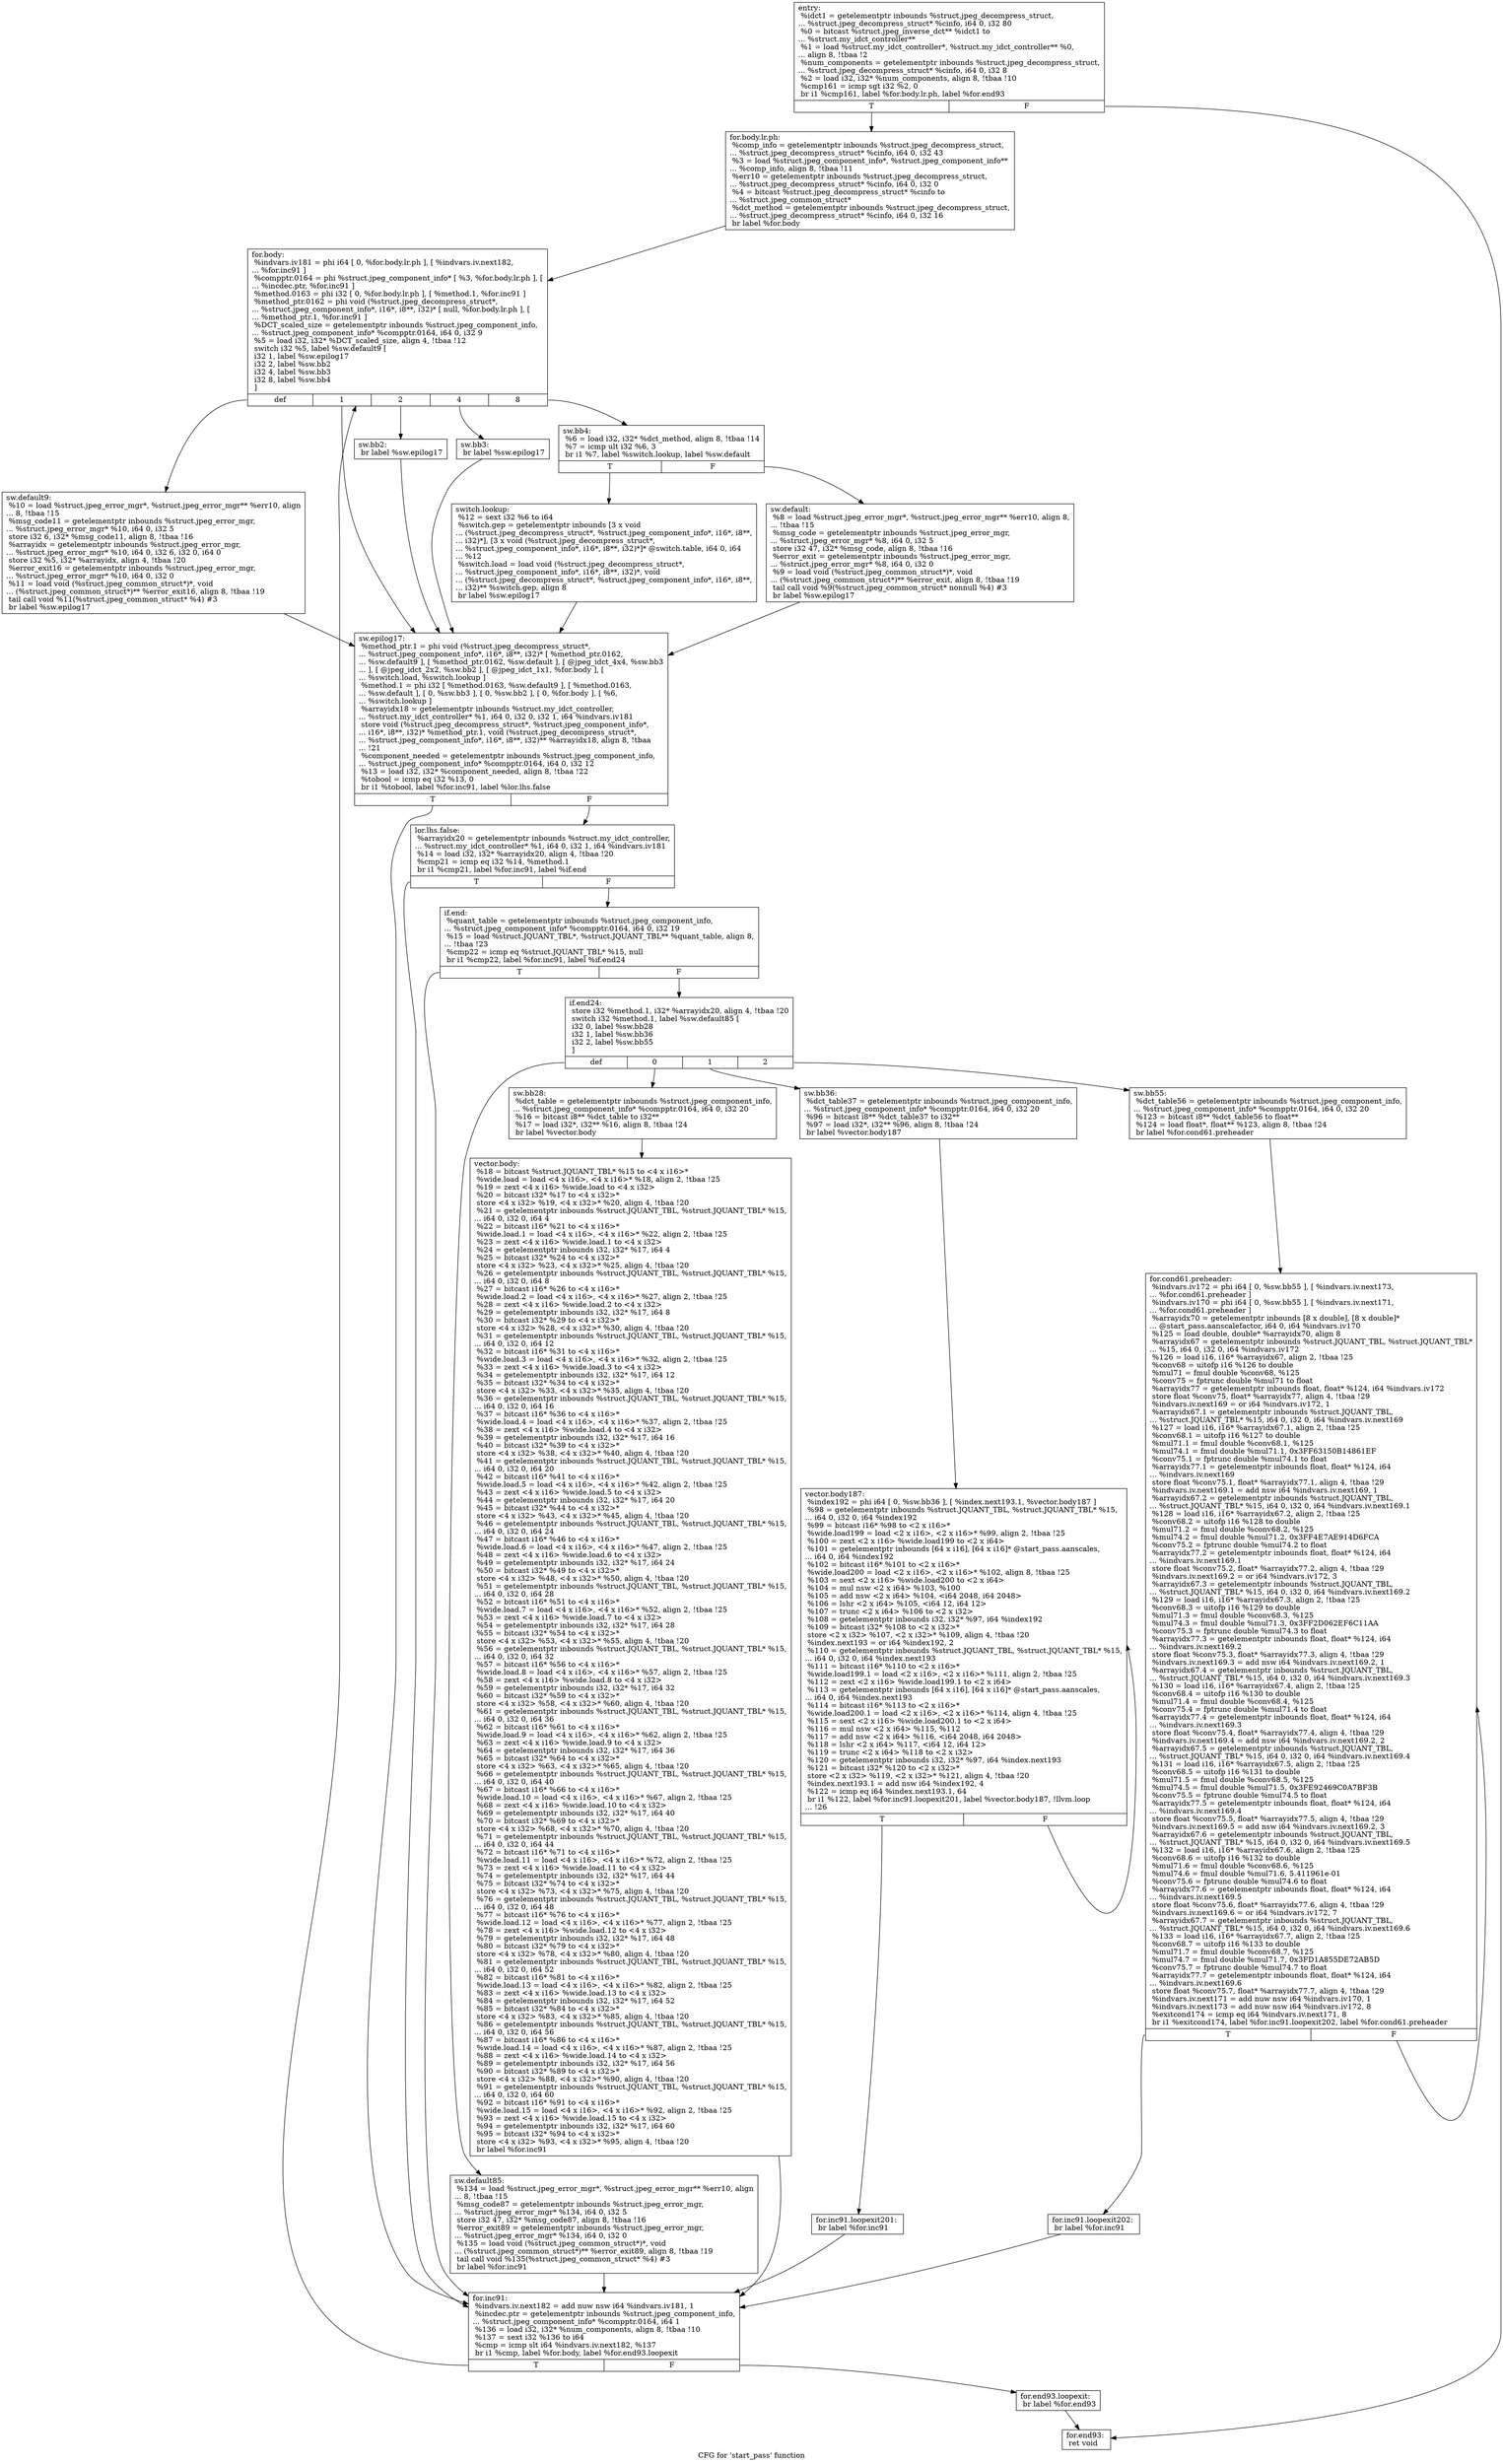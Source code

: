 digraph "CFG for 'start_pass' function" {
	label="CFG for 'start_pass' function";

	Node0x585fbe0 [shape=record,label="{entry:\l  %idct1 = getelementptr inbounds %struct.jpeg_decompress_struct,\l... %struct.jpeg_decompress_struct* %cinfo, i64 0, i32 80\l  %0 = bitcast %struct.jpeg_inverse_dct** %idct1 to\l... %struct.my_idct_controller**\l  %1 = load %struct.my_idct_controller*, %struct.my_idct_controller** %0,\l... align 8, !tbaa !2\l  %num_components = getelementptr inbounds %struct.jpeg_decompress_struct,\l... %struct.jpeg_decompress_struct* %cinfo, i64 0, i32 8\l  %2 = load i32, i32* %num_components, align 8, !tbaa !10\l  %cmp161 = icmp sgt i32 %2, 0\l  br i1 %cmp161, label %for.body.lr.ph, label %for.end93\l|{<s0>T|<s1>F}}"];
	Node0x585fbe0:s0 -> Node0x58604e0;
	Node0x585fbe0:s1 -> Node0x5860590;
	Node0x58604e0 [shape=record,label="{for.body.lr.ph:                                   \l  %comp_info = getelementptr inbounds %struct.jpeg_decompress_struct,\l... %struct.jpeg_decompress_struct* %cinfo, i64 0, i32 43\l  %3 = load %struct.jpeg_component_info*, %struct.jpeg_component_info**\l... %comp_info, align 8, !tbaa !11\l  %err10 = getelementptr inbounds %struct.jpeg_decompress_struct,\l... %struct.jpeg_decompress_struct* %cinfo, i64 0, i32 0\l  %4 = bitcast %struct.jpeg_decompress_struct* %cinfo to\l... %struct.jpeg_common_struct*\l  %dct_method = getelementptr inbounds %struct.jpeg_decompress_struct,\l... %struct.jpeg_decompress_struct* %cinfo, i64 0, i32 16\l  br label %for.body\l}"];
	Node0x58604e0 -> Node0x5861030;
	Node0x5861030 [shape=record,label="{for.body:                                         \l  %indvars.iv181 = phi i64 [ 0, %for.body.lr.ph ], [ %indvars.iv.next182,\l... %for.inc91 ]\l  %compptr.0164 = phi %struct.jpeg_component_info* [ %3, %for.body.lr.ph ], [\l... %incdec.ptr, %for.inc91 ]\l  %method.0163 = phi i32 [ 0, %for.body.lr.ph ], [ %method.1, %for.inc91 ]\l  %method_ptr.0162 = phi void (%struct.jpeg_decompress_struct*,\l... %struct.jpeg_component_info*, i16*, i8**, i32)* [ null, %for.body.lr.ph ], [\l... %method_ptr.1, %for.inc91 ]\l  %DCT_scaled_size = getelementptr inbounds %struct.jpeg_component_info,\l... %struct.jpeg_component_info* %compptr.0164, i64 0, i32 9\l  %5 = load i32, i32* %DCT_scaled_size, align 4, !tbaa !12\l  switch i32 %5, label %sw.default9 [\l    i32 1, label %sw.epilog17\l    i32 2, label %sw.bb2\l    i32 4, label %sw.bb3\l    i32 8, label %sw.bb4\l  ]\l|{<s0>def|<s1>1|<s2>2|<s3>4|<s4>8}}"];
	Node0x5861030:s0 -> Node0x5862480;
	Node0x5861030:s1 -> Node0x5862560;
	Node0x5861030:s2 -> Node0x5862680;
	Node0x5861030:s3 -> Node0x5862790;
	Node0x5861030:s4 -> Node0x5862860;
	Node0x5862680 [shape=record,label="{sw.bb2:                                           \l  br label %sw.epilog17\l}"];
	Node0x5862680 -> Node0x5862560;
	Node0x5862790 [shape=record,label="{sw.bb3:                                           \l  br label %sw.epilog17\l}"];
	Node0x5862790 -> Node0x5862560;
	Node0x5862860 [shape=record,label="{sw.bb4:                                           \l  %6 = load i32, i32* %dct_method, align 8, !tbaa !14\l  %7 = icmp ult i32 %6, 3\l  br i1 %7, label %switch.lookup, label %sw.default\l|{<s0>T|<s1>F}}"];
	Node0x5862860:s0 -> Node0x5862c80;
	Node0x5862860:s1 -> Node0x5862d60;
	Node0x5862d60 [shape=record,label="{sw.default:                                       \l  %8 = load %struct.jpeg_error_mgr*, %struct.jpeg_error_mgr** %err10, align 8,\l... !tbaa !15\l  %msg_code = getelementptr inbounds %struct.jpeg_error_mgr,\l... %struct.jpeg_error_mgr* %8, i64 0, i32 5\l  store i32 47, i32* %msg_code, align 8, !tbaa !16\l  %error_exit = getelementptr inbounds %struct.jpeg_error_mgr,\l... %struct.jpeg_error_mgr* %8, i64 0, i32 0\l  %9 = load void (%struct.jpeg_common_struct*)*, void\l... (%struct.jpeg_common_struct*)** %error_exit, align 8, !tbaa !19\l  tail call void %9(%struct.jpeg_common_struct* nonnull %4) #3\l  br label %sw.epilog17\l}"];
	Node0x5862d60 -> Node0x5862560;
	Node0x5862480 [shape=record,label="{sw.default9:                                      \l  %10 = load %struct.jpeg_error_mgr*, %struct.jpeg_error_mgr** %err10, align\l... 8, !tbaa !15\l  %msg_code11 = getelementptr inbounds %struct.jpeg_error_mgr,\l... %struct.jpeg_error_mgr* %10, i64 0, i32 5\l  store i32 6, i32* %msg_code11, align 8, !tbaa !16\l  %arrayidx = getelementptr inbounds %struct.jpeg_error_mgr,\l... %struct.jpeg_error_mgr* %10, i64 0, i32 6, i32 0, i64 0\l  store i32 %5, i32* %arrayidx, align 4, !tbaa !20\l  %error_exit16 = getelementptr inbounds %struct.jpeg_error_mgr,\l... %struct.jpeg_error_mgr* %10, i64 0, i32 0\l  %11 = load void (%struct.jpeg_common_struct*)*, void\l... (%struct.jpeg_common_struct*)** %error_exit16, align 8, !tbaa !19\l  tail call void %11(%struct.jpeg_common_struct* %4) #3\l  br label %sw.epilog17\l}"];
	Node0x5862480 -> Node0x5862560;
	Node0x5862c80 [shape=record,label="{switch.lookup:                                    \l  %12 = sext i32 %6 to i64\l  %switch.gep = getelementptr inbounds [3 x void\l... (%struct.jpeg_decompress_struct*, %struct.jpeg_component_info*, i16*, i8**,\l... i32)*], [3 x void (%struct.jpeg_decompress_struct*,\l... %struct.jpeg_component_info*, i16*, i8**, i32)*]* @switch.table, i64 0, i64\l... %12\l  %switch.load = load void (%struct.jpeg_decompress_struct*,\l... %struct.jpeg_component_info*, i16*, i8**, i32)*, void\l... (%struct.jpeg_decompress_struct*, %struct.jpeg_component_info*, i16*, i8**,\l... i32)** %switch.gep, align 8\l  br label %sw.epilog17\l}"];
	Node0x5862c80 -> Node0x5862560;
	Node0x5862560 [shape=record,label="{sw.epilog17:                                      \l  %method_ptr.1 = phi void (%struct.jpeg_decompress_struct*,\l... %struct.jpeg_component_info*, i16*, i8**, i32)* [ %method_ptr.0162,\l... %sw.default9 ], [ %method_ptr.0162, %sw.default ], [ @jpeg_idct_4x4, %sw.bb3\l... ], [ @jpeg_idct_2x2, %sw.bb2 ], [ @jpeg_idct_1x1, %for.body ], [\l... %switch.load, %switch.lookup ]\l  %method.1 = phi i32 [ %method.0163, %sw.default9 ], [ %method.0163,\l... %sw.default ], [ 0, %sw.bb3 ], [ 0, %sw.bb2 ], [ 0, %for.body ], [ %6,\l... %switch.lookup ]\l  %arrayidx18 = getelementptr inbounds %struct.my_idct_controller,\l... %struct.my_idct_controller* %1, i64 0, i32 0, i32 1, i64 %indvars.iv181\l  store void (%struct.jpeg_decompress_struct*, %struct.jpeg_component_info*,\l... i16*, i8**, i32)* %method_ptr.1, void (%struct.jpeg_decompress_struct*,\l... %struct.jpeg_component_info*, i16*, i8**, i32)** %arrayidx18, align 8, !tbaa\l... !21\l  %component_needed = getelementptr inbounds %struct.jpeg_component_info,\l... %struct.jpeg_component_info* %compptr.0164, i64 0, i32 12\l  %13 = load i32, i32* %component_needed, align 8, !tbaa !22\l  %tobool = icmp eq i32 %13, 0\l  br i1 %tobool, label %for.inc91, label %lor.lhs.false\l|{<s0>T|<s1>F}}"];
	Node0x5862560:s0 -> Node0x5861230;
	Node0x5862560:s1 -> Node0x58669c0;
	Node0x58669c0 [shape=record,label="{lor.lhs.false:                                    \l  %arrayidx20 = getelementptr inbounds %struct.my_idct_controller,\l... %struct.my_idct_controller* %1, i64 0, i32 1, i64 %indvars.iv181\l  %14 = load i32, i32* %arrayidx20, align 4, !tbaa !20\l  %cmp21 = icmp eq i32 %14, %method.1\l  br i1 %cmp21, label %for.inc91, label %if.end\l|{<s0>T|<s1>F}}"];
	Node0x58669c0:s0 -> Node0x5861230;
	Node0x58669c0:s1 -> Node0x5866c60;
	Node0x5866c60 [shape=record,label="{if.end:                                           \l  %quant_table = getelementptr inbounds %struct.jpeg_component_info,\l... %struct.jpeg_component_info* %compptr.0164, i64 0, i32 19\l  %15 = load %struct.JQUANT_TBL*, %struct.JQUANT_TBL** %quant_table, align 8,\l... !tbaa !23\l  %cmp22 = icmp eq %struct.JQUANT_TBL* %15, null\l  br i1 %cmp22, label %for.inc91, label %if.end24\l|{<s0>T|<s1>F}}"];
	Node0x5866c60:s0 -> Node0x5861230;
	Node0x5866c60:s1 -> Node0x58670d0;
	Node0x58670d0 [shape=record,label="{if.end24:                                         \l  store i32 %method.1, i32* %arrayidx20, align 4, !tbaa !20\l  switch i32 %method.1, label %sw.default85 [\l    i32 0, label %sw.bb28\l    i32 1, label %sw.bb36\l    i32 2, label %sw.bb55\l  ]\l|{<s0>def|<s1>0|<s2>1|<s3>2}}"];
	Node0x58670d0:s0 -> Node0x58672c0;
	Node0x58670d0:s1 -> Node0x5867340;
	Node0x58670d0:s2 -> Node0x5867410;
	Node0x58670d0:s3 -> Node0x58674e0;
	Node0x5867340 [shape=record,label="{sw.bb28:                                          \l  %dct_table = getelementptr inbounds %struct.jpeg_component_info,\l... %struct.jpeg_component_info* %compptr.0164, i64 0, i32 20\l  %16 = bitcast i8** %dct_table to i32**\l  %17 = load i32*, i32** %16, align 8, !tbaa !24\l  br label %vector.body\l}"];
	Node0x5867340 -> Node0x5867ed0;
	Node0x5867ed0 [shape=record,label="{vector.body:                                      \l  %18 = bitcast %struct.JQUANT_TBL* %15 to \<4 x i16\>*\l  %wide.load = load \<4 x i16\>, \<4 x i16\>* %18, align 2, !tbaa !25\l  %19 = zext \<4 x i16\> %wide.load to \<4 x i32\>\l  %20 = bitcast i32* %17 to \<4 x i32\>*\l  store \<4 x i32\> %19, \<4 x i32\>* %20, align 4, !tbaa !20\l  %21 = getelementptr inbounds %struct.JQUANT_TBL, %struct.JQUANT_TBL* %15,\l... i64 0, i32 0, i64 4\l  %22 = bitcast i16* %21 to \<4 x i16\>*\l  %wide.load.1 = load \<4 x i16\>, \<4 x i16\>* %22, align 2, !tbaa !25\l  %23 = zext \<4 x i16\> %wide.load.1 to \<4 x i32\>\l  %24 = getelementptr inbounds i32, i32* %17, i64 4\l  %25 = bitcast i32* %24 to \<4 x i32\>*\l  store \<4 x i32\> %23, \<4 x i32\>* %25, align 4, !tbaa !20\l  %26 = getelementptr inbounds %struct.JQUANT_TBL, %struct.JQUANT_TBL* %15,\l... i64 0, i32 0, i64 8\l  %27 = bitcast i16* %26 to \<4 x i16\>*\l  %wide.load.2 = load \<4 x i16\>, \<4 x i16\>* %27, align 2, !tbaa !25\l  %28 = zext \<4 x i16\> %wide.load.2 to \<4 x i32\>\l  %29 = getelementptr inbounds i32, i32* %17, i64 8\l  %30 = bitcast i32* %29 to \<4 x i32\>*\l  store \<4 x i32\> %28, \<4 x i32\>* %30, align 4, !tbaa !20\l  %31 = getelementptr inbounds %struct.JQUANT_TBL, %struct.JQUANT_TBL* %15,\l... i64 0, i32 0, i64 12\l  %32 = bitcast i16* %31 to \<4 x i16\>*\l  %wide.load.3 = load \<4 x i16\>, \<4 x i16\>* %32, align 2, !tbaa !25\l  %33 = zext \<4 x i16\> %wide.load.3 to \<4 x i32\>\l  %34 = getelementptr inbounds i32, i32* %17, i64 12\l  %35 = bitcast i32* %34 to \<4 x i32\>*\l  store \<4 x i32\> %33, \<4 x i32\>* %35, align 4, !tbaa !20\l  %36 = getelementptr inbounds %struct.JQUANT_TBL, %struct.JQUANT_TBL* %15,\l... i64 0, i32 0, i64 16\l  %37 = bitcast i16* %36 to \<4 x i16\>*\l  %wide.load.4 = load \<4 x i16\>, \<4 x i16\>* %37, align 2, !tbaa !25\l  %38 = zext \<4 x i16\> %wide.load.4 to \<4 x i32\>\l  %39 = getelementptr inbounds i32, i32* %17, i64 16\l  %40 = bitcast i32* %39 to \<4 x i32\>*\l  store \<4 x i32\> %38, \<4 x i32\>* %40, align 4, !tbaa !20\l  %41 = getelementptr inbounds %struct.JQUANT_TBL, %struct.JQUANT_TBL* %15,\l... i64 0, i32 0, i64 20\l  %42 = bitcast i16* %41 to \<4 x i16\>*\l  %wide.load.5 = load \<4 x i16\>, \<4 x i16\>* %42, align 2, !tbaa !25\l  %43 = zext \<4 x i16\> %wide.load.5 to \<4 x i32\>\l  %44 = getelementptr inbounds i32, i32* %17, i64 20\l  %45 = bitcast i32* %44 to \<4 x i32\>*\l  store \<4 x i32\> %43, \<4 x i32\>* %45, align 4, !tbaa !20\l  %46 = getelementptr inbounds %struct.JQUANT_TBL, %struct.JQUANT_TBL* %15,\l... i64 0, i32 0, i64 24\l  %47 = bitcast i16* %46 to \<4 x i16\>*\l  %wide.load.6 = load \<4 x i16\>, \<4 x i16\>* %47, align 2, !tbaa !25\l  %48 = zext \<4 x i16\> %wide.load.6 to \<4 x i32\>\l  %49 = getelementptr inbounds i32, i32* %17, i64 24\l  %50 = bitcast i32* %49 to \<4 x i32\>*\l  store \<4 x i32\> %48, \<4 x i32\>* %50, align 4, !tbaa !20\l  %51 = getelementptr inbounds %struct.JQUANT_TBL, %struct.JQUANT_TBL* %15,\l... i64 0, i32 0, i64 28\l  %52 = bitcast i16* %51 to \<4 x i16\>*\l  %wide.load.7 = load \<4 x i16\>, \<4 x i16\>* %52, align 2, !tbaa !25\l  %53 = zext \<4 x i16\> %wide.load.7 to \<4 x i32\>\l  %54 = getelementptr inbounds i32, i32* %17, i64 28\l  %55 = bitcast i32* %54 to \<4 x i32\>*\l  store \<4 x i32\> %53, \<4 x i32\>* %55, align 4, !tbaa !20\l  %56 = getelementptr inbounds %struct.JQUANT_TBL, %struct.JQUANT_TBL* %15,\l... i64 0, i32 0, i64 32\l  %57 = bitcast i16* %56 to \<4 x i16\>*\l  %wide.load.8 = load \<4 x i16\>, \<4 x i16\>* %57, align 2, !tbaa !25\l  %58 = zext \<4 x i16\> %wide.load.8 to \<4 x i32\>\l  %59 = getelementptr inbounds i32, i32* %17, i64 32\l  %60 = bitcast i32* %59 to \<4 x i32\>*\l  store \<4 x i32\> %58, \<4 x i32\>* %60, align 4, !tbaa !20\l  %61 = getelementptr inbounds %struct.JQUANT_TBL, %struct.JQUANT_TBL* %15,\l... i64 0, i32 0, i64 36\l  %62 = bitcast i16* %61 to \<4 x i16\>*\l  %wide.load.9 = load \<4 x i16\>, \<4 x i16\>* %62, align 2, !tbaa !25\l  %63 = zext \<4 x i16\> %wide.load.9 to \<4 x i32\>\l  %64 = getelementptr inbounds i32, i32* %17, i64 36\l  %65 = bitcast i32* %64 to \<4 x i32\>*\l  store \<4 x i32\> %63, \<4 x i32\>* %65, align 4, !tbaa !20\l  %66 = getelementptr inbounds %struct.JQUANT_TBL, %struct.JQUANT_TBL* %15,\l... i64 0, i32 0, i64 40\l  %67 = bitcast i16* %66 to \<4 x i16\>*\l  %wide.load.10 = load \<4 x i16\>, \<4 x i16\>* %67, align 2, !tbaa !25\l  %68 = zext \<4 x i16\> %wide.load.10 to \<4 x i32\>\l  %69 = getelementptr inbounds i32, i32* %17, i64 40\l  %70 = bitcast i32* %69 to \<4 x i32\>*\l  store \<4 x i32\> %68, \<4 x i32\>* %70, align 4, !tbaa !20\l  %71 = getelementptr inbounds %struct.JQUANT_TBL, %struct.JQUANT_TBL* %15,\l... i64 0, i32 0, i64 44\l  %72 = bitcast i16* %71 to \<4 x i16\>*\l  %wide.load.11 = load \<4 x i16\>, \<4 x i16\>* %72, align 2, !tbaa !25\l  %73 = zext \<4 x i16\> %wide.load.11 to \<4 x i32\>\l  %74 = getelementptr inbounds i32, i32* %17, i64 44\l  %75 = bitcast i32* %74 to \<4 x i32\>*\l  store \<4 x i32\> %73, \<4 x i32\>* %75, align 4, !tbaa !20\l  %76 = getelementptr inbounds %struct.JQUANT_TBL, %struct.JQUANT_TBL* %15,\l... i64 0, i32 0, i64 48\l  %77 = bitcast i16* %76 to \<4 x i16\>*\l  %wide.load.12 = load \<4 x i16\>, \<4 x i16\>* %77, align 2, !tbaa !25\l  %78 = zext \<4 x i16\> %wide.load.12 to \<4 x i32\>\l  %79 = getelementptr inbounds i32, i32* %17, i64 48\l  %80 = bitcast i32* %79 to \<4 x i32\>*\l  store \<4 x i32\> %78, \<4 x i32\>* %80, align 4, !tbaa !20\l  %81 = getelementptr inbounds %struct.JQUANT_TBL, %struct.JQUANT_TBL* %15,\l... i64 0, i32 0, i64 52\l  %82 = bitcast i16* %81 to \<4 x i16\>*\l  %wide.load.13 = load \<4 x i16\>, \<4 x i16\>* %82, align 2, !tbaa !25\l  %83 = zext \<4 x i16\> %wide.load.13 to \<4 x i32\>\l  %84 = getelementptr inbounds i32, i32* %17, i64 52\l  %85 = bitcast i32* %84 to \<4 x i32\>*\l  store \<4 x i32\> %83, \<4 x i32\>* %85, align 4, !tbaa !20\l  %86 = getelementptr inbounds %struct.JQUANT_TBL, %struct.JQUANT_TBL* %15,\l... i64 0, i32 0, i64 56\l  %87 = bitcast i16* %86 to \<4 x i16\>*\l  %wide.load.14 = load \<4 x i16\>, \<4 x i16\>* %87, align 2, !tbaa !25\l  %88 = zext \<4 x i16\> %wide.load.14 to \<4 x i32\>\l  %89 = getelementptr inbounds i32, i32* %17, i64 56\l  %90 = bitcast i32* %89 to \<4 x i32\>*\l  store \<4 x i32\> %88, \<4 x i32\>* %90, align 4, !tbaa !20\l  %91 = getelementptr inbounds %struct.JQUANT_TBL, %struct.JQUANT_TBL* %15,\l... i64 0, i32 0, i64 60\l  %92 = bitcast i16* %91 to \<4 x i16\>*\l  %wide.load.15 = load \<4 x i16\>, \<4 x i16\>* %92, align 2, !tbaa !25\l  %93 = zext \<4 x i16\> %wide.load.15 to \<4 x i32\>\l  %94 = getelementptr inbounds i32, i32* %17, i64 60\l  %95 = bitcast i32* %94 to \<4 x i32\>*\l  store \<4 x i32\> %93, \<4 x i32\>* %95, align 4, !tbaa !20\l  br label %for.inc91\l}"];
	Node0x5867ed0 -> Node0x5861230;
	Node0x5867410 [shape=record,label="{sw.bb36:                                          \l  %dct_table37 = getelementptr inbounds %struct.jpeg_component_info,\l... %struct.jpeg_component_info* %compptr.0164, i64 0, i32 20\l  %96 = bitcast i8** %dct_table37 to i32**\l  %97 = load i32*, i32** %96, align 8, !tbaa !24\l  br label %vector.body187\l}"];
	Node0x5867410 -> Node0x586e6f0;
	Node0x586e6f0 [shape=record,label="{vector.body187:                                   \l  %index192 = phi i64 [ 0, %sw.bb36 ], [ %index.next193.1, %vector.body187 ]\l  %98 = getelementptr inbounds %struct.JQUANT_TBL, %struct.JQUANT_TBL* %15,\l... i64 0, i32 0, i64 %index192\l  %99 = bitcast i16* %98 to \<2 x i16\>*\l  %wide.load199 = load \<2 x i16\>, \<2 x i16\>* %99, align 2, !tbaa !25\l  %100 = zext \<2 x i16\> %wide.load199 to \<2 x i64\>\l  %101 = getelementptr inbounds [64 x i16], [64 x i16]* @start_pass.aanscales,\l... i64 0, i64 %index192\l  %102 = bitcast i16* %101 to \<2 x i16\>*\l  %wide.load200 = load \<2 x i16\>, \<2 x i16\>* %102, align 8, !tbaa !25\l  %103 = sext \<2 x i16\> %wide.load200 to \<2 x i64\>\l  %104 = mul nsw \<2 x i64\> %103, %100\l  %105 = add nsw \<2 x i64\> %104, \<i64 2048, i64 2048\>\l  %106 = lshr \<2 x i64\> %105, \<i64 12, i64 12\>\l  %107 = trunc \<2 x i64\> %106 to \<2 x i32\>\l  %108 = getelementptr inbounds i32, i32* %97, i64 %index192\l  %109 = bitcast i32* %108 to \<2 x i32\>*\l  store \<2 x i32\> %107, \<2 x i32\>* %109, align 4, !tbaa !20\l  %index.next193 = or i64 %index192, 2\l  %110 = getelementptr inbounds %struct.JQUANT_TBL, %struct.JQUANT_TBL* %15,\l... i64 0, i32 0, i64 %index.next193\l  %111 = bitcast i16* %110 to \<2 x i16\>*\l  %wide.load199.1 = load \<2 x i16\>, \<2 x i16\>* %111, align 2, !tbaa !25\l  %112 = zext \<2 x i16\> %wide.load199.1 to \<2 x i64\>\l  %113 = getelementptr inbounds [64 x i16], [64 x i16]* @start_pass.aanscales,\l... i64 0, i64 %index.next193\l  %114 = bitcast i16* %113 to \<2 x i16\>*\l  %wide.load200.1 = load \<2 x i16\>, \<2 x i16\>* %114, align 4, !tbaa !25\l  %115 = sext \<2 x i16\> %wide.load200.1 to \<2 x i64\>\l  %116 = mul nsw \<2 x i64\> %115, %112\l  %117 = add nsw \<2 x i64\> %116, \<i64 2048, i64 2048\>\l  %118 = lshr \<2 x i64\> %117, \<i64 12, i64 12\>\l  %119 = trunc \<2 x i64\> %118 to \<2 x i32\>\l  %120 = getelementptr inbounds i32, i32* %97, i64 %index.next193\l  %121 = bitcast i32* %120 to \<2 x i32\>*\l  store \<2 x i32\> %119, \<2 x i32\>* %121, align 4, !tbaa !20\l  %index.next193.1 = add nsw i64 %index192, 4\l  %122 = icmp eq i64 %index.next193.1, 64\l  br i1 %122, label %for.inc91.loopexit201, label %vector.body187, !llvm.loop\l... !26\l|{<s0>T|<s1>F}}"];
	Node0x586e6f0:s0 -> Node0x586ff70;
	Node0x586e6f0:s1 -> Node0x586e6f0;
	Node0x58674e0 [shape=record,label="{sw.bb55:                                          \l  %dct_table56 = getelementptr inbounds %struct.jpeg_component_info,\l... %struct.jpeg_component_info* %compptr.0164, i64 0, i32 20\l  %123 = bitcast i8** %dct_table56 to float**\l  %124 = load float*, float** %123, align 8, !tbaa !24\l  br label %for.cond61.preheader\l}"];
	Node0x58674e0 -> Node0x5870300;
	Node0x5870300 [shape=record,label="{for.cond61.preheader:                             \l  %indvars.iv172 = phi i64 [ 0, %sw.bb55 ], [ %indvars.iv.next173,\l... %for.cond61.preheader ]\l  %indvars.iv170 = phi i64 [ 0, %sw.bb55 ], [ %indvars.iv.next171,\l... %for.cond61.preheader ]\l  %arrayidx70 = getelementptr inbounds [8 x double], [8 x double]*\l... @start_pass.aanscalefactor, i64 0, i64 %indvars.iv170\l  %125 = load double, double* %arrayidx70, align 8\l  %arrayidx67 = getelementptr inbounds %struct.JQUANT_TBL, %struct.JQUANT_TBL*\l... %15, i64 0, i32 0, i64 %indvars.iv172\l  %126 = load i16, i16* %arrayidx67, align 2, !tbaa !25\l  %conv68 = uitofp i16 %126 to double\l  %mul71 = fmul double %conv68, %125\l  %conv75 = fptrunc double %mul71 to float\l  %arrayidx77 = getelementptr inbounds float, float* %124, i64 %indvars.iv172\l  store float %conv75, float* %arrayidx77, align 4, !tbaa !29\l  %indvars.iv.next169 = or i64 %indvars.iv172, 1\l  %arrayidx67.1 = getelementptr inbounds %struct.JQUANT_TBL,\l... %struct.JQUANT_TBL* %15, i64 0, i32 0, i64 %indvars.iv.next169\l  %127 = load i16, i16* %arrayidx67.1, align 2, !tbaa !25\l  %conv68.1 = uitofp i16 %127 to double\l  %mul71.1 = fmul double %conv68.1, %125\l  %mul74.1 = fmul double %mul71.1, 0x3FF63150B14861EF\l  %conv75.1 = fptrunc double %mul74.1 to float\l  %arrayidx77.1 = getelementptr inbounds float, float* %124, i64\l... %indvars.iv.next169\l  store float %conv75.1, float* %arrayidx77.1, align 4, !tbaa !29\l  %indvars.iv.next169.1 = add nsw i64 %indvars.iv.next169, 1\l  %arrayidx67.2 = getelementptr inbounds %struct.JQUANT_TBL,\l... %struct.JQUANT_TBL* %15, i64 0, i32 0, i64 %indvars.iv.next169.1\l  %128 = load i16, i16* %arrayidx67.2, align 2, !tbaa !25\l  %conv68.2 = uitofp i16 %128 to double\l  %mul71.2 = fmul double %conv68.2, %125\l  %mul74.2 = fmul double %mul71.2, 0x3FF4E7AE914D6FCA\l  %conv75.2 = fptrunc double %mul74.2 to float\l  %arrayidx77.2 = getelementptr inbounds float, float* %124, i64\l... %indvars.iv.next169.1\l  store float %conv75.2, float* %arrayidx77.2, align 4, !tbaa !29\l  %indvars.iv.next169.2 = or i64 %indvars.iv172, 3\l  %arrayidx67.3 = getelementptr inbounds %struct.JQUANT_TBL,\l... %struct.JQUANT_TBL* %15, i64 0, i32 0, i64 %indvars.iv.next169.2\l  %129 = load i16, i16* %arrayidx67.3, align 2, !tbaa !25\l  %conv68.3 = uitofp i16 %129 to double\l  %mul71.3 = fmul double %conv68.3, %125\l  %mul74.3 = fmul double %mul71.3, 0x3FF2D062EF6C11AA\l  %conv75.3 = fptrunc double %mul74.3 to float\l  %arrayidx77.3 = getelementptr inbounds float, float* %124, i64\l... %indvars.iv.next169.2\l  store float %conv75.3, float* %arrayidx77.3, align 4, !tbaa !29\l  %indvars.iv.next169.3 = add nsw i64 %indvars.iv.next169.2, 1\l  %arrayidx67.4 = getelementptr inbounds %struct.JQUANT_TBL,\l... %struct.JQUANT_TBL* %15, i64 0, i32 0, i64 %indvars.iv.next169.3\l  %130 = load i16, i16* %arrayidx67.4, align 2, !tbaa !25\l  %conv68.4 = uitofp i16 %130 to double\l  %mul71.4 = fmul double %conv68.4, %125\l  %conv75.4 = fptrunc double %mul71.4 to float\l  %arrayidx77.4 = getelementptr inbounds float, float* %124, i64\l... %indvars.iv.next169.3\l  store float %conv75.4, float* %arrayidx77.4, align 4, !tbaa !29\l  %indvars.iv.next169.4 = add nsw i64 %indvars.iv.next169.2, 2\l  %arrayidx67.5 = getelementptr inbounds %struct.JQUANT_TBL,\l... %struct.JQUANT_TBL* %15, i64 0, i32 0, i64 %indvars.iv.next169.4\l  %131 = load i16, i16* %arrayidx67.5, align 2, !tbaa !25\l  %conv68.5 = uitofp i16 %131 to double\l  %mul71.5 = fmul double %conv68.5, %125\l  %mul74.5 = fmul double %mul71.5, 0x3FE92469C0A7BF3B\l  %conv75.5 = fptrunc double %mul74.5 to float\l  %arrayidx77.5 = getelementptr inbounds float, float* %124, i64\l... %indvars.iv.next169.4\l  store float %conv75.5, float* %arrayidx77.5, align 4, !tbaa !29\l  %indvars.iv.next169.5 = add nsw i64 %indvars.iv.next169.2, 3\l  %arrayidx67.6 = getelementptr inbounds %struct.JQUANT_TBL,\l... %struct.JQUANT_TBL* %15, i64 0, i32 0, i64 %indvars.iv.next169.5\l  %132 = load i16, i16* %arrayidx67.6, align 2, !tbaa !25\l  %conv68.6 = uitofp i16 %132 to double\l  %mul71.6 = fmul double %conv68.6, %125\l  %mul74.6 = fmul double %mul71.6, 5.411961e-01\l  %conv75.6 = fptrunc double %mul74.6 to float\l  %arrayidx77.6 = getelementptr inbounds float, float* %124, i64\l... %indvars.iv.next169.5\l  store float %conv75.6, float* %arrayidx77.6, align 4, !tbaa !29\l  %indvars.iv.next169.6 = or i64 %indvars.iv172, 7\l  %arrayidx67.7 = getelementptr inbounds %struct.JQUANT_TBL,\l... %struct.JQUANT_TBL* %15, i64 0, i32 0, i64 %indvars.iv.next169.6\l  %133 = load i16, i16* %arrayidx67.7, align 2, !tbaa !25\l  %conv68.7 = uitofp i16 %133 to double\l  %mul71.7 = fmul double %conv68.7, %125\l  %mul74.7 = fmul double %mul71.7, 0x3FD1A855DE72AB5D\l  %conv75.7 = fptrunc double %mul74.7 to float\l  %arrayidx77.7 = getelementptr inbounds float, float* %124, i64\l... %indvars.iv.next169.6\l  store float %conv75.7, float* %arrayidx77.7, align 4, !tbaa !29\l  %indvars.iv.next171 = add nuw nsw i64 %indvars.iv170, 1\l  %indvars.iv.next173 = add nuw nsw i64 %indvars.iv172, 8\l  %exitcond174 = icmp eq i64 %indvars.iv.next171, 8\l  br i1 %exitcond174, label %for.inc91.loopexit202, label %for.cond61.preheader\l|{<s0>T|<s1>F}}"];
	Node0x5870300:s0 -> Node0x5874770;
	Node0x5870300:s1 -> Node0x5870300;
	Node0x58672c0 [shape=record,label="{sw.default85:                                     \l  %134 = load %struct.jpeg_error_mgr*, %struct.jpeg_error_mgr** %err10, align\l... 8, !tbaa !15\l  %msg_code87 = getelementptr inbounds %struct.jpeg_error_mgr,\l... %struct.jpeg_error_mgr* %134, i64 0, i32 5\l  store i32 47, i32* %msg_code87, align 8, !tbaa !16\l  %error_exit89 = getelementptr inbounds %struct.jpeg_error_mgr,\l... %struct.jpeg_error_mgr* %134, i64 0, i32 0\l  %135 = load void (%struct.jpeg_common_struct*)*, void\l... (%struct.jpeg_common_struct*)** %error_exit89, align 8, !tbaa !19\l  tail call void %135(%struct.jpeg_common_struct* %4) #3\l  br label %for.inc91\l}"];
	Node0x58672c0 -> Node0x5861230;
	Node0x586ff70 [shape=record,label="{for.inc91.loopexit201:                            \l  br label %for.inc91\l}"];
	Node0x586ff70 -> Node0x5861230;
	Node0x5874770 [shape=record,label="{for.inc91.loopexit202:                            \l  br label %for.inc91\l}"];
	Node0x5874770 -> Node0x5861230;
	Node0x5861230 [shape=record,label="{for.inc91:                                        \l  %indvars.iv.next182 = add nuw nsw i64 %indvars.iv181, 1\l  %incdec.ptr = getelementptr inbounds %struct.jpeg_component_info,\l... %struct.jpeg_component_info* %compptr.0164, i64 1\l  %136 = load i32, i32* %num_components, align 8, !tbaa !10\l  %137 = sext i32 %136 to i64\l  %cmp = icmp slt i64 %indvars.iv.next182, %137\l  br i1 %cmp, label %for.body, label %for.end93.loopexit\l|{<s0>T|<s1>F}}"];
	Node0x5861230:s0 -> Node0x5861030;
	Node0x5861230:s1 -> Node0x5874d60;
	Node0x5874d60 [shape=record,label="{for.end93.loopexit:                               \l  br label %for.end93\l}"];
	Node0x5874d60 -> Node0x5860590;
	Node0x5860590 [shape=record,label="{for.end93:                                        \l  ret void\l}"];
}
